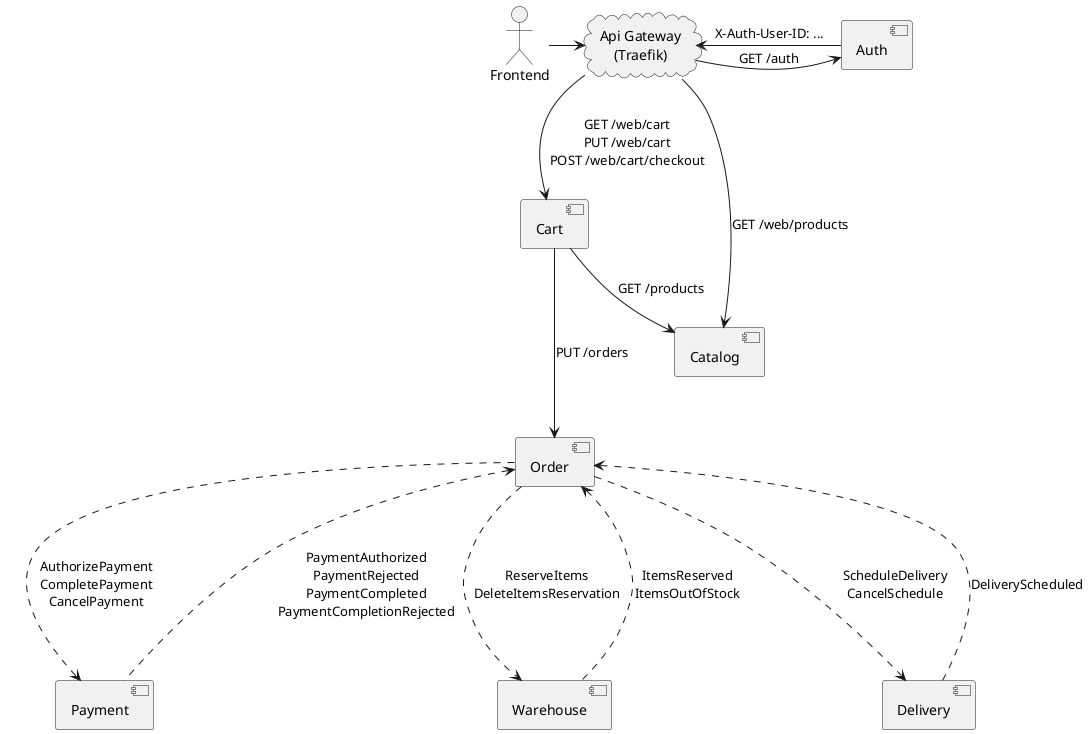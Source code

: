 @startuml
skinparam defaultTextAlignment center

actor User [
    Frontend
]

cloud APIGateway [
    Api Gateway
    (Traefik)
]

component Auth

component Cart

component Order

component Catalog

component Payment

component Warehouse

component Delivery

User -right-> APIGateway

APIGateway -right-> Auth: GET /auth
APIGateway <-right- Auth: X-Auth-User-ID: ...

APIGateway --> Catalog: GET /web/products

APIGateway --> Cart: GET /web/cart\nPUT /web/cart\nPOST /web/cart/checkout

Cart --> Catalog: GET /products

Cart ---> Order: PUT /orders

Order ...> Payment: AuthorizePayment\nCompletePayment\nCancelPayment

Order <... Payment: PaymentAuthorized\nPaymentRejected\nPaymentCompleted\nPaymentCompletionRejected

Order ...> Warehouse: ReserveItems\nDeleteItemsReservation

Order <... Warehouse: ItemsReserved\nItemsOutOfStock

Order ...> Delivery: ScheduleDelivery\nCancelSchedule

Order <... Delivery: DeliveryScheduled

@enduml